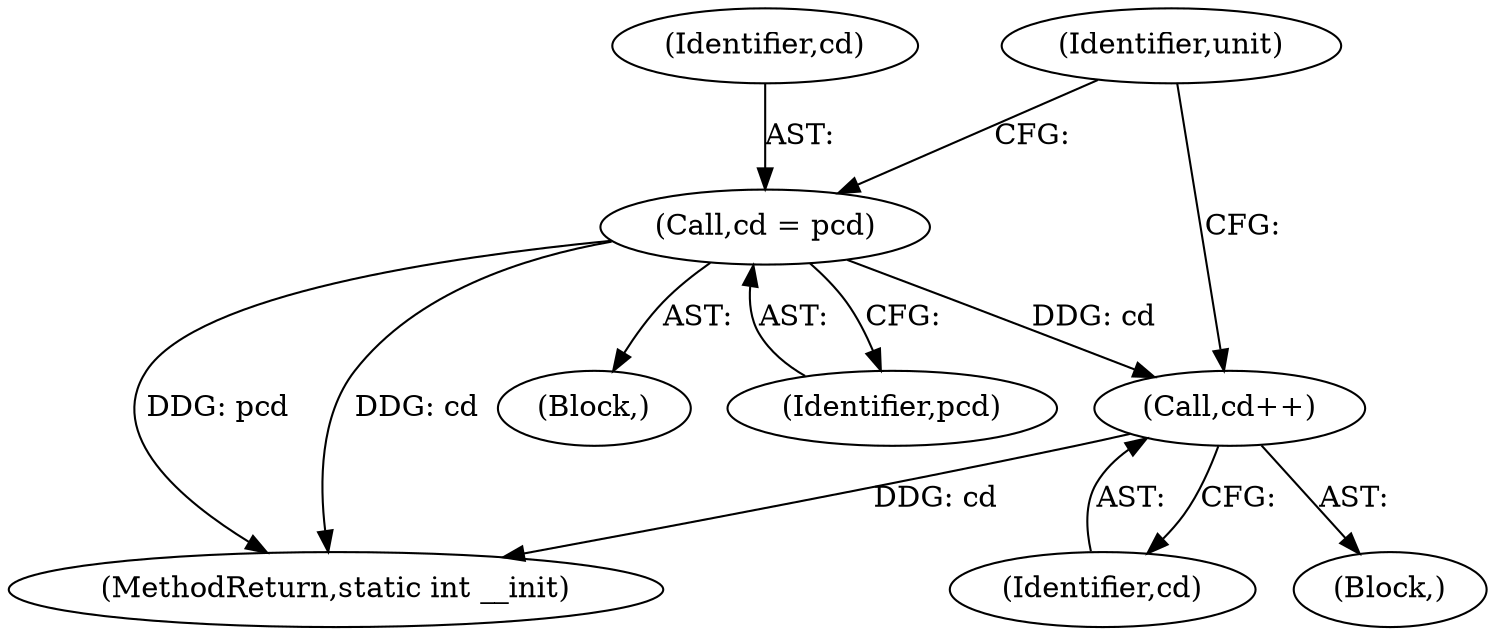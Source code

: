 digraph "0_linux_f0d1762554014ce0ae347b9f0d088f2c157c8c72_1@pointer" {
"1000128" [label="(Call,cd = pcd)"];
"1000137" [label="(Call,cd++)"];
"1000186" [label="(MethodReturn,static int __init)"];
"1000124" [label="(Block,)"];
"1000130" [label="(Identifier,pcd)"];
"1000129" [label="(Identifier,cd)"];
"1000134" [label="(Block,)"];
"1000137" [label="(Call,cd++)"];
"1000138" [label="(Identifier,cd)"];
"1000132" [label="(Identifier,unit)"];
"1000128" [label="(Call,cd = pcd)"];
"1000128" -> "1000124"  [label="AST: "];
"1000128" -> "1000130"  [label="CFG: "];
"1000129" -> "1000128"  [label="AST: "];
"1000130" -> "1000128"  [label="AST: "];
"1000132" -> "1000128"  [label="CFG: "];
"1000128" -> "1000186"  [label="DDG: pcd"];
"1000128" -> "1000186"  [label="DDG: cd"];
"1000128" -> "1000137"  [label="DDG: cd"];
"1000137" -> "1000134"  [label="AST: "];
"1000137" -> "1000138"  [label="CFG: "];
"1000138" -> "1000137"  [label="AST: "];
"1000132" -> "1000137"  [label="CFG: "];
"1000137" -> "1000186"  [label="DDG: cd"];
}
